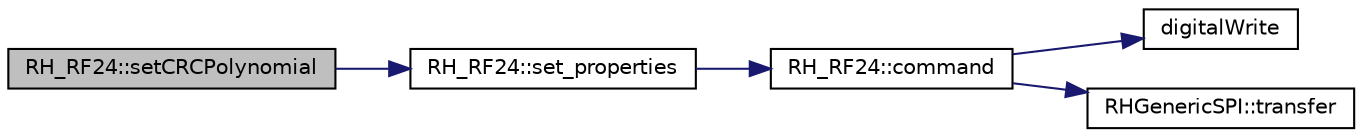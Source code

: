digraph "RH_RF24::setCRCPolynomial"
{
 // LATEX_PDF_SIZE
  edge [fontname="Helvetica",fontsize="10",labelfontname="Helvetica",labelfontsize="10"];
  node [fontname="Helvetica",fontsize="10",shape=record];
  rankdir="LR";
  Node1 [label="RH_RF24::setCRCPolynomial",height=0.2,width=0.4,color="black", fillcolor="grey75", style="filled", fontcolor="black",tooltip=" "];
  Node1 -> Node2 [color="midnightblue",fontsize="10",style="solid",fontname="Helvetica"];
  Node2 [label="RH_RF24::set_properties",height=0.2,width=0.4,color="black", fillcolor="white", style="filled",URL="$class_r_h___r_f24.html#a962a67573e1fc7156307720d1471b979",tooltip=" "];
  Node2 -> Node3 [color="midnightblue",fontsize="10",style="solid",fontname="Helvetica"];
  Node3 [label="RH_RF24::command",height=0.2,width=0.4,color="black", fillcolor="white", style="filled",URL="$class_r_h___r_f24.html#ab5a2b39cc3a6350addb97327b6f8af33",tooltip=" "];
  Node3 -> Node4 [color="midnightblue",fontsize="10",style="solid",fontname="Helvetica"];
  Node4 [label="digitalWrite",height=0.2,width=0.4,color="black", fillcolor="white", style="filled",URL="$_ras_pi_8cpp.html#a21c224d04b05de3f68dce98958d02b7c",tooltip=" "];
  Node3 -> Node5 [color="midnightblue",fontsize="10",style="solid",fontname="Helvetica"];
  Node5 [label="RHGenericSPI::transfer",height=0.2,width=0.4,color="black", fillcolor="white", style="filled",URL="$class_r_h_generic_s_p_i.html#a14bc6f8954d9d68c0a56319444ffdd24",tooltip=" "];
}
